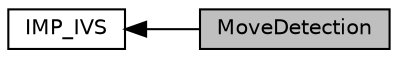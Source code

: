 digraph "MoveDetection"
{
  edge [fontname="Helvetica",fontsize="10",labelfontname="Helvetica",labelfontsize="10"];
  node [fontname="Helvetica",fontsize="10",shape=record];
  rankdir=LR;
  Node1 [label="IMP_IVS",height=0.2,width=0.4,color="black", fillcolor="white", style="filled",URL="$group__IMP__IVS.html",tooltip="IVS Intelligent analysis universal interface API. "];
  Node0 [label="MoveDetection",height=0.2,width=0.4,color="black", fillcolor="grey75", style="filled", fontcolor="black"];
  Node1->Node0 [shape=plaintext, dir="back", style="solid"];
}
